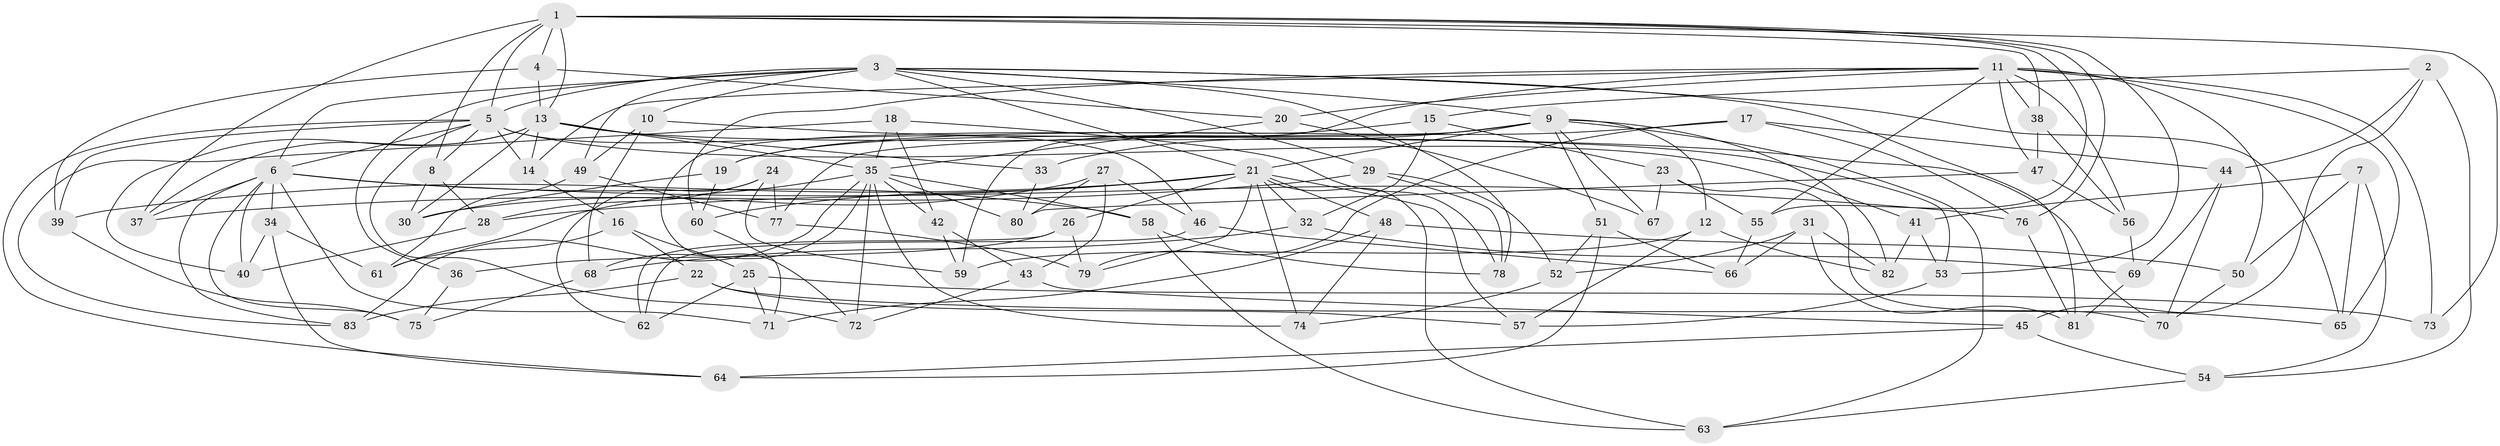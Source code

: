 // original degree distribution, {4: 1.0}
// Generated by graph-tools (version 1.1) at 2025/54/03/04/25 22:54:01]
// undirected, 83 vertices, 193 edges
graph export_dot {
  node [color=gray90,style=filled];
  1;
  2;
  3;
  4;
  5;
  6;
  7;
  8;
  9;
  10;
  11;
  12;
  13;
  14;
  15;
  16;
  17;
  18;
  19;
  20;
  21;
  22;
  23;
  24;
  25;
  26;
  27;
  28;
  29;
  30;
  31;
  32;
  33;
  34;
  35;
  36;
  37;
  38;
  39;
  40;
  41;
  42;
  43;
  44;
  45;
  46;
  47;
  48;
  49;
  50;
  51;
  52;
  53;
  54;
  55;
  56;
  57;
  58;
  59;
  60;
  61;
  62;
  63;
  64;
  65;
  66;
  67;
  68;
  69;
  70;
  71;
  72;
  73;
  74;
  75;
  76;
  77;
  78;
  79;
  80;
  81;
  82;
  83;
  1 -- 4 [weight=1.0];
  1 -- 5 [weight=3.0];
  1 -- 8 [weight=1.0];
  1 -- 13 [weight=1.0];
  1 -- 37 [weight=1.0];
  1 -- 38 [weight=1.0];
  1 -- 53 [weight=1.0];
  1 -- 55 [weight=1.0];
  1 -- 73 [weight=1.0];
  1 -- 76 [weight=1.0];
  2 -- 15 [weight=1.0];
  2 -- 44 [weight=1.0];
  2 -- 45 [weight=1.0];
  2 -- 54 [weight=1.0];
  3 -- 5 [weight=1.0];
  3 -- 6 [weight=1.0];
  3 -- 9 [weight=1.0];
  3 -- 10 [weight=1.0];
  3 -- 21 [weight=1.0];
  3 -- 29 [weight=1.0];
  3 -- 36 [weight=2.0];
  3 -- 49 [weight=1.0];
  3 -- 65 [weight=1.0];
  3 -- 78 [weight=1.0];
  3 -- 81 [weight=1.0];
  4 -- 13 [weight=1.0];
  4 -- 20 [weight=1.0];
  4 -- 39 [weight=1.0];
  5 -- 6 [weight=1.0];
  5 -- 8 [weight=1.0];
  5 -- 14 [weight=1.0];
  5 -- 39 [weight=1.0];
  5 -- 41 [weight=1.0];
  5 -- 46 [weight=1.0];
  5 -- 64 [weight=1.0];
  5 -- 72 [weight=1.0];
  6 -- 34 [weight=1.0];
  6 -- 37 [weight=1.0];
  6 -- 40 [weight=1.0];
  6 -- 58 [weight=1.0];
  6 -- 71 [weight=1.0];
  6 -- 75 [weight=1.0];
  6 -- 76 [weight=1.0];
  6 -- 83 [weight=1.0];
  7 -- 41 [weight=1.0];
  7 -- 50 [weight=1.0];
  7 -- 54 [weight=1.0];
  7 -- 65 [weight=1.0];
  8 -- 28 [weight=1.0];
  8 -- 30 [weight=1.0];
  9 -- 12 [weight=1.0];
  9 -- 19 [weight=1.0];
  9 -- 21 [weight=1.0];
  9 -- 33 [weight=2.0];
  9 -- 51 [weight=1.0];
  9 -- 63 [weight=1.0];
  9 -- 67 [weight=2.0];
  9 -- 77 [weight=1.0];
  9 -- 82 [weight=1.0];
  10 -- 49 [weight=1.0];
  10 -- 68 [weight=1.0];
  10 -- 70 [weight=1.0];
  11 -- 14 [weight=1.0];
  11 -- 20 [weight=1.0];
  11 -- 38 [weight=1.0];
  11 -- 47 [weight=1.0];
  11 -- 50 [weight=1.0];
  11 -- 55 [weight=1.0];
  11 -- 56 [weight=1.0];
  11 -- 59 [weight=1.0];
  11 -- 60 [weight=1.0];
  11 -- 65 [weight=1.0];
  11 -- 73 [weight=2.0];
  12 -- 57 [weight=1.0];
  12 -- 59 [weight=1.0];
  12 -- 82 [weight=1.0];
  13 -- 14 [weight=1.0];
  13 -- 30 [weight=1.0];
  13 -- 33 [weight=1.0];
  13 -- 35 [weight=2.0];
  13 -- 37 [weight=1.0];
  13 -- 40 [weight=1.0];
  13 -- 53 [weight=1.0];
  14 -- 16 [weight=1.0];
  15 -- 23 [weight=1.0];
  15 -- 32 [weight=1.0];
  15 -- 72 [weight=1.0];
  16 -- 22 [weight=1.0];
  16 -- 25 [weight=1.0];
  16 -- 61 [weight=1.0];
  17 -- 19 [weight=1.0];
  17 -- 44 [weight=1.0];
  17 -- 76 [weight=1.0];
  17 -- 79 [weight=1.0];
  18 -- 35 [weight=1.0];
  18 -- 42 [weight=1.0];
  18 -- 78 [weight=1.0];
  18 -- 83 [weight=1.0];
  19 -- 30 [weight=1.0];
  19 -- 60 [weight=1.0];
  20 -- 35 [weight=1.0];
  20 -- 67 [weight=1.0];
  21 -- 26 [weight=1.0];
  21 -- 28 [weight=1.0];
  21 -- 32 [weight=1.0];
  21 -- 39 [weight=1.0];
  21 -- 48 [weight=1.0];
  21 -- 57 [weight=1.0];
  21 -- 60 [weight=1.0];
  21 -- 63 [weight=1.0];
  21 -- 74 [weight=1.0];
  21 -- 79 [weight=1.0];
  22 -- 57 [weight=1.0];
  22 -- 65 [weight=1.0];
  22 -- 83 [weight=1.0];
  23 -- 55 [weight=1.0];
  23 -- 67 [weight=1.0];
  23 -- 70 [weight=1.0];
  24 -- 28 [weight=1.0];
  24 -- 59 [weight=1.0];
  24 -- 62 [weight=1.0];
  24 -- 77 [weight=1.0];
  25 -- 62 [weight=1.0];
  25 -- 71 [weight=1.0];
  25 -- 73 [weight=1.0];
  26 -- 36 [weight=1.0];
  26 -- 62 [weight=1.0];
  26 -- 79 [weight=1.0];
  27 -- 30 [weight=1.0];
  27 -- 43 [weight=1.0];
  27 -- 46 [weight=1.0];
  27 -- 80 [weight=1.0];
  28 -- 40 [weight=1.0];
  29 -- 37 [weight=1.0];
  29 -- 52 [weight=1.0];
  29 -- 78 [weight=1.0];
  31 -- 52 [weight=1.0];
  31 -- 66 [weight=1.0];
  31 -- 81 [weight=1.0];
  31 -- 82 [weight=1.0];
  32 -- 68 [weight=1.0];
  32 -- 69 [weight=1.0];
  33 -- 80 [weight=1.0];
  34 -- 40 [weight=1.0];
  34 -- 61 [weight=1.0];
  34 -- 64 [weight=1.0];
  35 -- 42 [weight=1.0];
  35 -- 58 [weight=1.0];
  35 -- 61 [weight=1.0];
  35 -- 68 [weight=1.0];
  35 -- 72 [weight=1.0];
  35 -- 74 [weight=1.0];
  35 -- 80 [weight=1.0];
  35 -- 83 [weight=1.0];
  36 -- 75 [weight=1.0];
  38 -- 47 [weight=1.0];
  38 -- 56 [weight=1.0];
  39 -- 75 [weight=1.0];
  41 -- 53 [weight=1.0];
  41 -- 82 [weight=1.0];
  42 -- 43 [weight=1.0];
  42 -- 59 [weight=1.0];
  43 -- 45 [weight=1.0];
  43 -- 72 [weight=1.0];
  44 -- 69 [weight=1.0];
  44 -- 70 [weight=1.0];
  45 -- 54 [weight=1.0];
  45 -- 64 [weight=1.0];
  46 -- 62 [weight=1.0];
  46 -- 66 [weight=1.0];
  47 -- 56 [weight=1.0];
  47 -- 80 [weight=1.0];
  48 -- 50 [weight=1.0];
  48 -- 71 [weight=1.0];
  48 -- 74 [weight=1.0];
  49 -- 61 [weight=1.0];
  49 -- 77 [weight=1.0];
  50 -- 70 [weight=1.0];
  51 -- 52 [weight=1.0];
  51 -- 64 [weight=1.0];
  51 -- 66 [weight=1.0];
  52 -- 74 [weight=1.0];
  53 -- 57 [weight=1.0];
  54 -- 63 [weight=1.0];
  55 -- 66 [weight=1.0];
  56 -- 69 [weight=1.0];
  58 -- 63 [weight=1.0];
  58 -- 78 [weight=1.0];
  60 -- 71 [weight=1.0];
  68 -- 75 [weight=1.0];
  69 -- 81 [weight=1.0];
  76 -- 81 [weight=1.0];
  77 -- 79 [weight=1.0];
}
